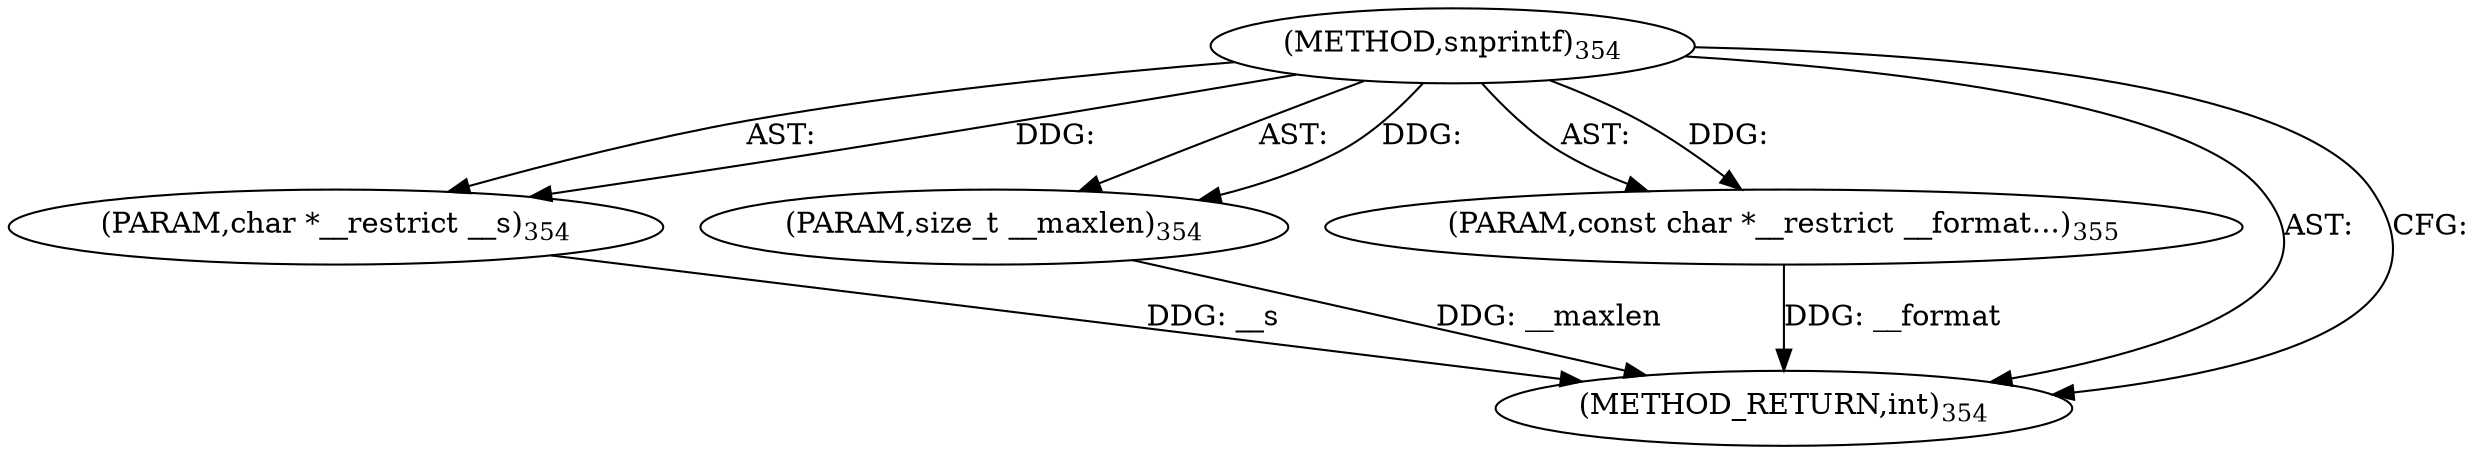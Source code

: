 digraph "snprintf" {  
"30178" [label = <(METHOD,snprintf)<SUB>354</SUB>> ]
"30179" [label = <(PARAM,char *__restrict __s)<SUB>354</SUB>> ]
"30180" [label = <(PARAM,size_t __maxlen)<SUB>354</SUB>> ]
"30181" [label = <(PARAM,const char *__restrict __format...)<SUB>355</SUB>> ]
"30182" [label = <(METHOD_RETURN,int)<SUB>354</SUB>> ]
  "30178" -> "30179"  [ label = "AST: "] 
  "30178" -> "30180"  [ label = "AST: "] 
  "30178" -> "30181"  [ label = "AST: "] 
  "30178" -> "30182"  [ label = "AST: "] 
  "30178" -> "30182"  [ label = "CFG: "] 
  "30179" -> "30182"  [ label = "DDG: __s"] 
  "30180" -> "30182"  [ label = "DDG: __maxlen"] 
  "30181" -> "30182"  [ label = "DDG: __format"] 
  "30178" -> "30179"  [ label = "DDG: "] 
  "30178" -> "30180"  [ label = "DDG: "] 
  "30178" -> "30181"  [ label = "DDG: "] 
}
